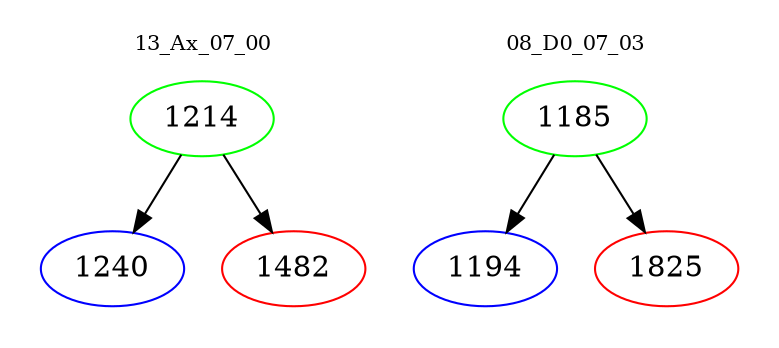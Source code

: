 digraph{
subgraph cluster_0 {
color = white
label = "13_Ax_07_00";
fontsize=10;
T0_1214 [label="1214", color="green"]
T0_1214 -> T0_1240 [color="black"]
T0_1240 [label="1240", color="blue"]
T0_1214 -> T0_1482 [color="black"]
T0_1482 [label="1482", color="red"]
}
subgraph cluster_1 {
color = white
label = "08_D0_07_03";
fontsize=10;
T1_1185 [label="1185", color="green"]
T1_1185 -> T1_1194 [color="black"]
T1_1194 [label="1194", color="blue"]
T1_1185 -> T1_1825 [color="black"]
T1_1825 [label="1825", color="red"]
}
}
